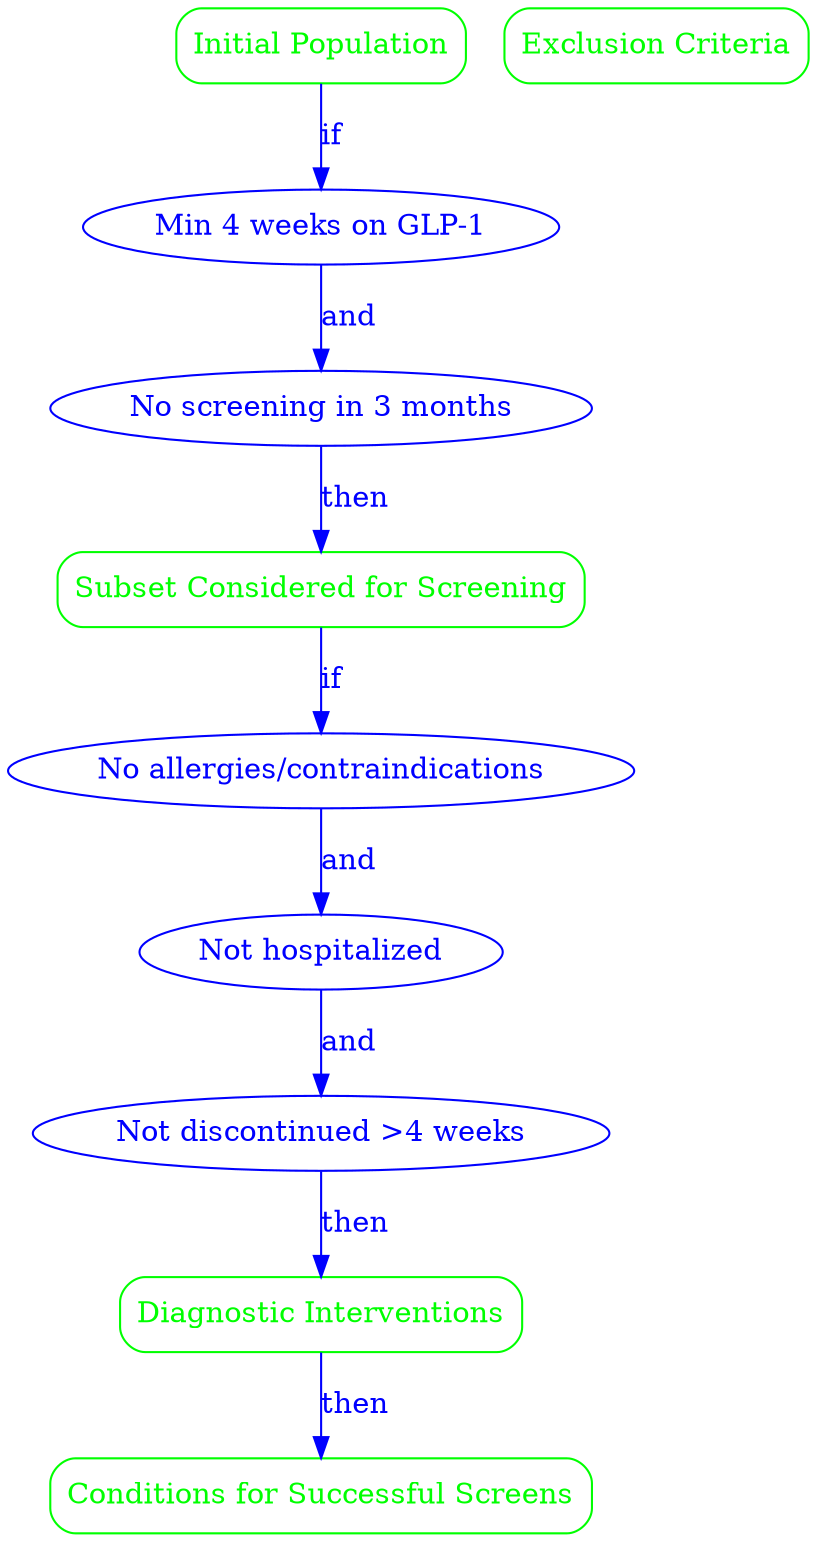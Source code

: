 digraph Protocol {
    rankdir=TB;

    // Population nodes
    InitialPop [label="Initial Population" shape=box style=rounded color=green fontcolor=green comment="All patients currently prescribed GLP-1 receptor agonists, including but not limited to medications such as liraglutide, exenatide, dulaglutide, semaglutide, and albiglutide."];
    SubsetScreen [label="Subset Considered for Screening" shape=box style=rounded color=green fontcolor=green comment="Patients who have been on GLP-1 medications for a minimum duration of 4 weeks, as side effects may not be immediately apparent. Patients who have not had a documented side effect screening in the past 3 months."];
    Exclusion [label="Exclusion Criteria" shape=box style=rounded color=green fontcolor=green comment="Patients with documented allergies or contraindications to GLP-1 medications. Patients who are currently hospitalized or in acute care settings, as their side effects may be monitored through other protocols. Patients who have discontinued GLP-1 medications for more than 4 weeks prior to the screening date."];
    Diagnostic [label="Diagnostic Interventions" shape=box style=rounded color=green fontcolor=green comment="Conduct a comprehensive review of the patient's medical history and current symptoms. Administer a standardized questionnaire to assess common side effects associated with GLP-1 medications, including gastrointestinal symptoms (nausea, vomiting, diarrhea), injection site reactions, and any signs of pancreatitis or thyroid tumors. Perform necessary laboratory tests if indicated by symptoms, such as serum amylase and lipase levels for suspected pancreatitis."];
    SuccessfulScreen [label="Conditions for Successful Screens" shape=box style=rounded color=green fontcolor=green comment="Identification and documentation of any side effects experienced by the patient. Clear communication of findings to the patient, including education on potential side effects and their management. Recommendation for consultation with a healthcare provider if significant side effects are identified, or if the patient expresses concern about their medication. Follow-up plan established for patients with identified side effects, including potential medication adjustment or discontinuation if necessary."];

    // Criterion nodes
    MinDuration [label="Min 4 weeks on GLP-1" shape=ellipse color=blue fontcolor=blue comment="Patients who have been on GLP-1 medications for a minimum duration of 4 weeks."];
    NoRecentScreen [label="No screening in 3 months" shape=ellipse color=blue fontcolor=blue comment="Patients who have not had a documented side effect screening in the past 3 months."];
    NoAllergy [label="No allergies/contraindications" shape=ellipse color=blue fontcolor=blue comment="Patients with documented allergies or contraindications to GLP-1 medications."];
    NotHospitalized [label="Not hospitalized" shape=ellipse color=blue fontcolor=blue comment="Patients who are currently hospitalized or in acute care settings."];
    NotDiscontinued [label="Not discontinued >4 weeks" shape=ellipse color=blue fontcolor=blue comment="Patients who have discontinued GLP-1 medications for more than 4 weeks prior to the screening date."];

    // Edges
    InitialPop -> MinDuration [label="if" color=blue fontcolor=blue];
    MinDuration -> NoRecentScreen [label="and" color=blue fontcolor=blue];
    NoRecentScreen -> SubsetScreen [label="then" color=blue fontcolor=blue];

    SubsetScreen -> NoAllergy [label="if" color=blue fontcolor=blue];
    NoAllergy -> NotHospitalized [label="and" color=blue fontcolor=blue];
    NotHospitalized -> NotDiscontinued [label="and" color=blue fontcolor=blue];
    NotDiscontinued -> Diagnostic [label="then" color=blue fontcolor=blue];

    Diagnostic -> SuccessfulScreen [label="then" color=blue fontcolor=blue];
}